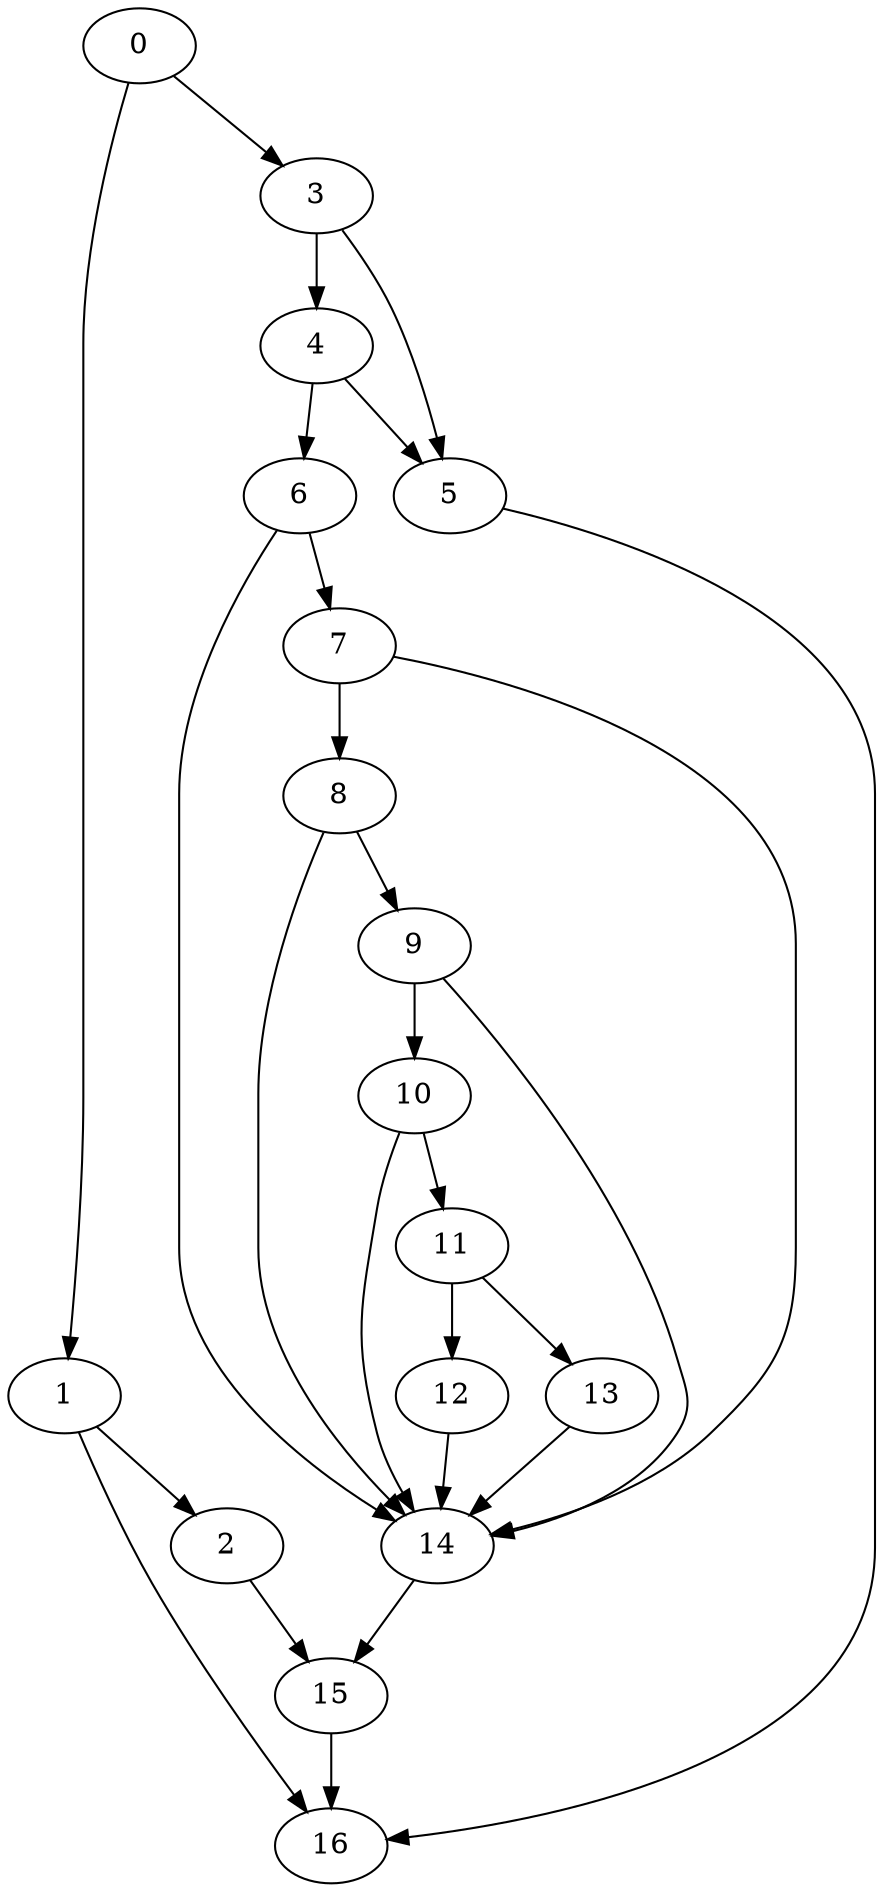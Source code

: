 digraph {
	0
	1
	2
	3
	4
	5
	6
	7
	8
	9
	10
	11
	12
	13
	14
	15
	16
	2 -> 15
	14 -> 15
	1 -> 16
	5 -> 16
	15 -> 16
	3 -> 4
	9 -> 10
	11 -> 13
	12 -> 14
	13 -> 14
	6 -> 14
	7 -> 14
	8 -> 14
	9 -> 14
	10 -> 14
	8 -> 9
	10 -> 11
	3 -> 5
	4 -> 5
	4 -> 6
	6 -> 7
	11 -> 12
	0 -> 1
	1 -> 2
	0 -> 3
	7 -> 8
}

